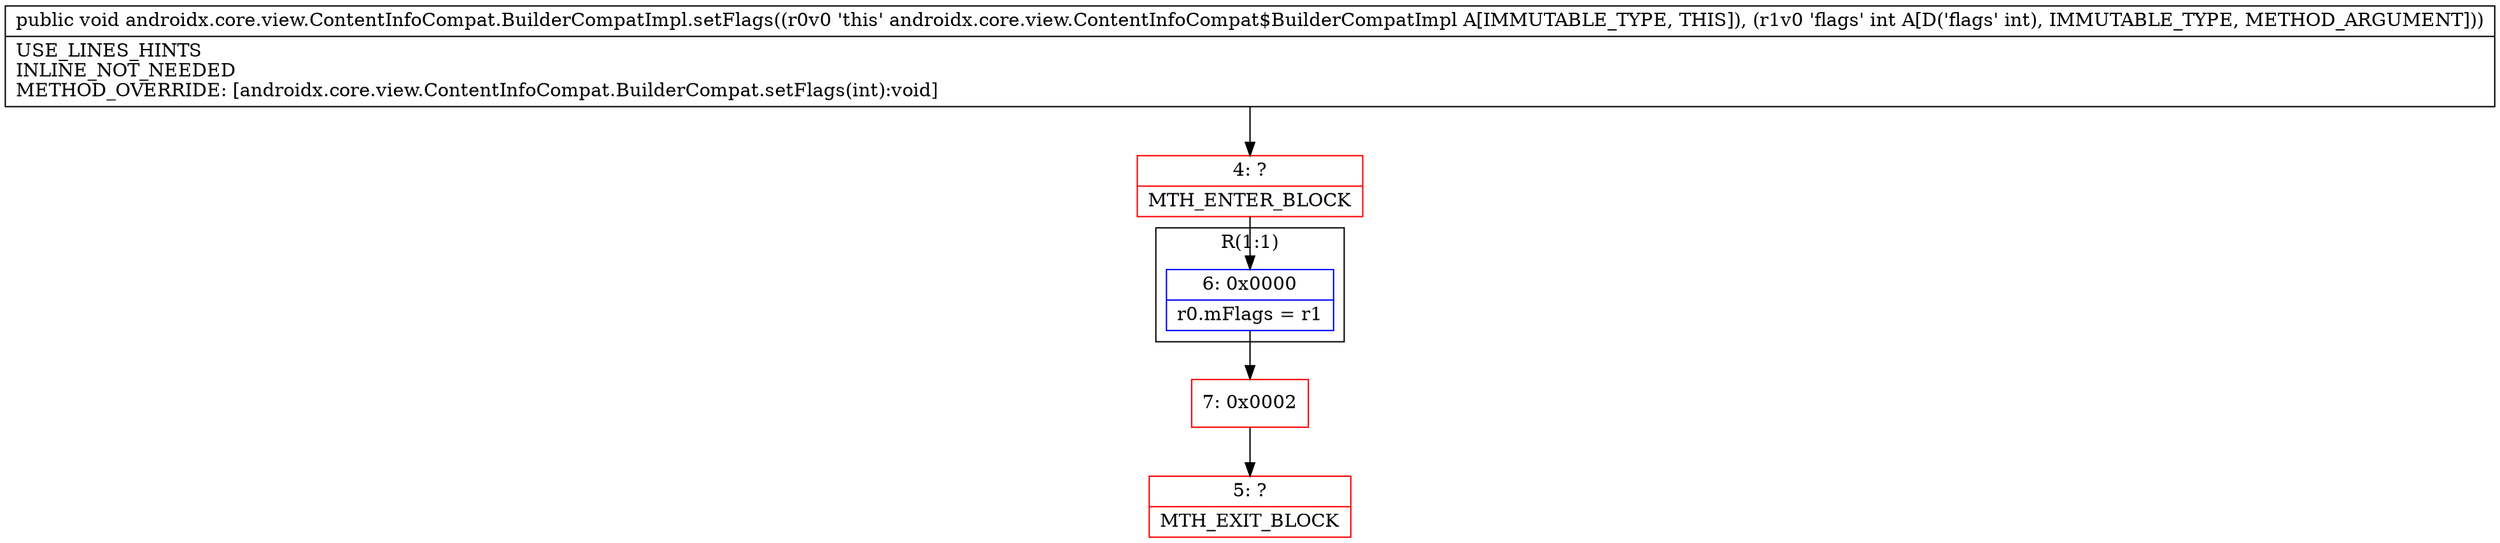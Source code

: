digraph "CFG forandroidx.core.view.ContentInfoCompat.BuilderCompatImpl.setFlags(I)V" {
subgraph cluster_Region_2030897374 {
label = "R(1:1)";
node [shape=record,color=blue];
Node_6 [shape=record,label="{6\:\ 0x0000|r0.mFlags = r1\l}"];
}
Node_4 [shape=record,color=red,label="{4\:\ ?|MTH_ENTER_BLOCK\l}"];
Node_7 [shape=record,color=red,label="{7\:\ 0x0002}"];
Node_5 [shape=record,color=red,label="{5\:\ ?|MTH_EXIT_BLOCK\l}"];
MethodNode[shape=record,label="{public void androidx.core.view.ContentInfoCompat.BuilderCompatImpl.setFlags((r0v0 'this' androidx.core.view.ContentInfoCompat$BuilderCompatImpl A[IMMUTABLE_TYPE, THIS]), (r1v0 'flags' int A[D('flags' int), IMMUTABLE_TYPE, METHOD_ARGUMENT]))  | USE_LINES_HINTS\lINLINE_NOT_NEEDED\lMETHOD_OVERRIDE: [androidx.core.view.ContentInfoCompat.BuilderCompat.setFlags(int):void]\l}"];
MethodNode -> Node_4;Node_6 -> Node_7;
Node_4 -> Node_6;
Node_7 -> Node_5;
}

